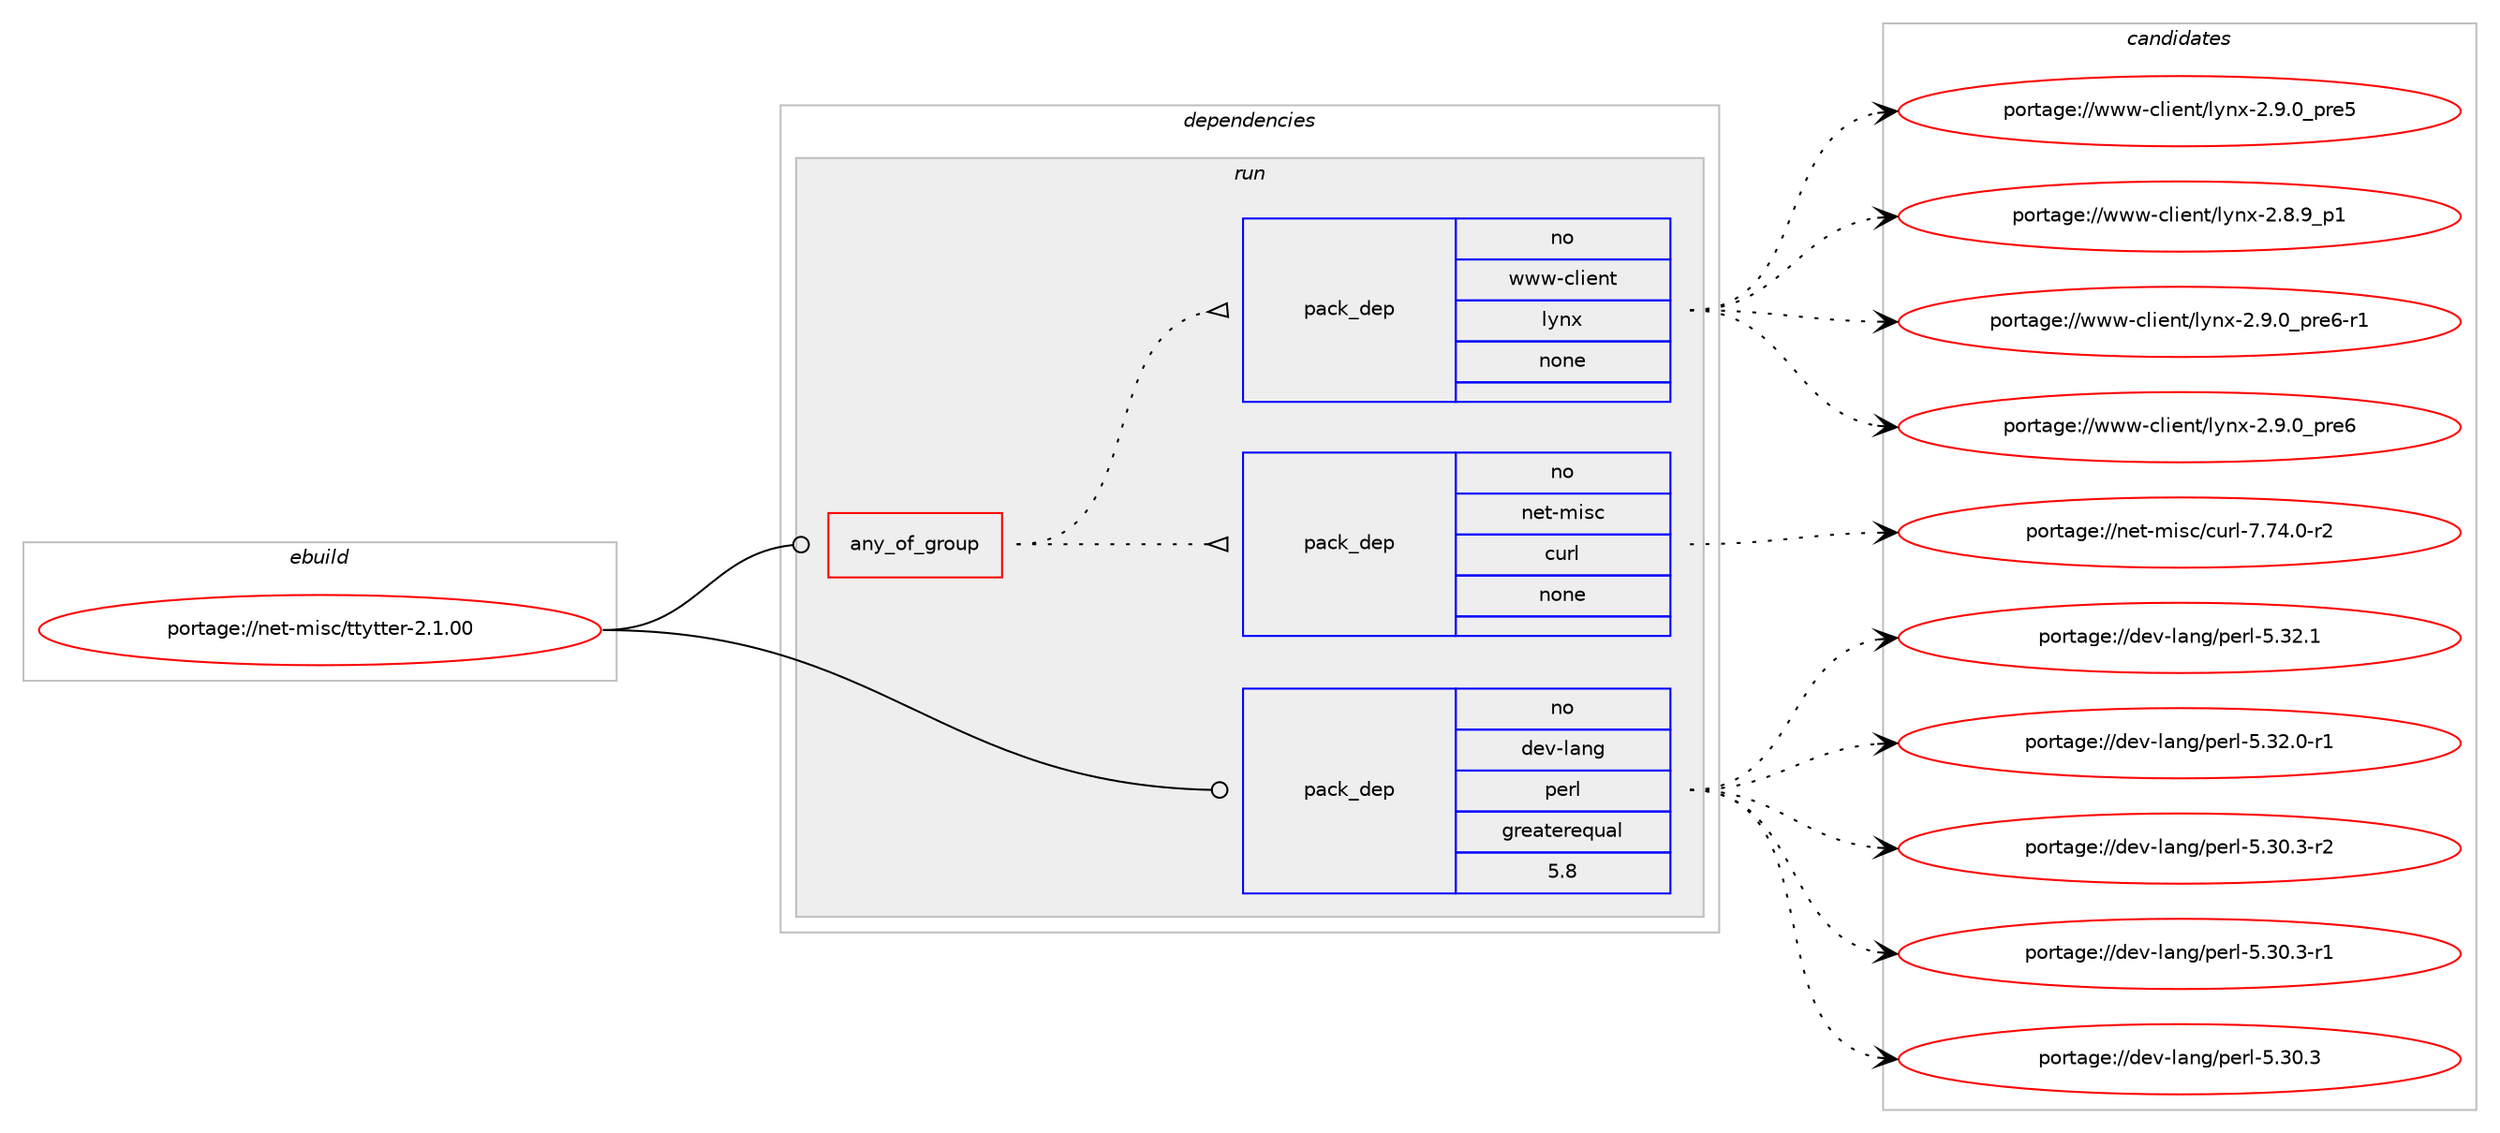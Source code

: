 digraph prolog {

# *************
# Graph options
# *************

newrank=true;
concentrate=true;
compound=true;
graph [rankdir=LR,fontname=Helvetica,fontsize=10,ranksep=1.5];#, ranksep=2.5, nodesep=0.2];
edge  [arrowhead=vee];
node  [fontname=Helvetica,fontsize=10];

# **********
# The ebuild
# **********

subgraph cluster_leftcol {
color=gray;
rank=same;
label=<<i>ebuild</i>>;
id [label="portage://net-misc/ttytter-2.1.00", color=red, width=4, href="../net-misc/ttytter-2.1.00.svg"];
}

# ****************
# The dependencies
# ****************

subgraph cluster_midcol {
color=gray;
label=<<i>dependencies</i>>;
subgraph cluster_compile {
fillcolor="#eeeeee";
style=filled;
label=<<i>compile</i>>;
}
subgraph cluster_compileandrun {
fillcolor="#eeeeee";
style=filled;
label=<<i>compile and run</i>>;
}
subgraph cluster_run {
fillcolor="#eeeeee";
style=filled;
label=<<i>run</i>>;
subgraph any26 {
dependency2433 [label=<<TABLE BORDER="0" CELLBORDER="1" CELLSPACING="0" CELLPADDING="4"><TR><TD CELLPADDING="10">any_of_group</TD></TR></TABLE>>, shape=none, color=red];subgraph pack2067 {
dependency2434 [label=<<TABLE BORDER="0" CELLBORDER="1" CELLSPACING="0" CELLPADDING="4" WIDTH="220"><TR><TD ROWSPAN="6" CELLPADDING="30">pack_dep</TD></TR><TR><TD WIDTH="110">no</TD></TR><TR><TD>net-misc</TD></TR><TR><TD>curl</TD></TR><TR><TD>none</TD></TR><TR><TD></TD></TR></TABLE>>, shape=none, color=blue];
}
dependency2433:e -> dependency2434:w [weight=20,style="dotted",arrowhead="oinv"];
subgraph pack2068 {
dependency2435 [label=<<TABLE BORDER="0" CELLBORDER="1" CELLSPACING="0" CELLPADDING="4" WIDTH="220"><TR><TD ROWSPAN="6" CELLPADDING="30">pack_dep</TD></TR><TR><TD WIDTH="110">no</TD></TR><TR><TD>www-client</TD></TR><TR><TD>lynx</TD></TR><TR><TD>none</TD></TR><TR><TD></TD></TR></TABLE>>, shape=none, color=blue];
}
dependency2433:e -> dependency2435:w [weight=20,style="dotted",arrowhead="oinv"];
}
id:e -> dependency2433:w [weight=20,style="solid",arrowhead="odot"];
subgraph pack2069 {
dependency2436 [label=<<TABLE BORDER="0" CELLBORDER="1" CELLSPACING="0" CELLPADDING="4" WIDTH="220"><TR><TD ROWSPAN="6" CELLPADDING="30">pack_dep</TD></TR><TR><TD WIDTH="110">no</TD></TR><TR><TD>dev-lang</TD></TR><TR><TD>perl</TD></TR><TR><TD>greaterequal</TD></TR><TR><TD>5.8</TD></TR></TABLE>>, shape=none, color=blue];
}
id:e -> dependency2436:w [weight=20,style="solid",arrowhead="odot"];
}
}

# **************
# The candidates
# **************

subgraph cluster_choices {
rank=same;
color=gray;
label=<<i>candidates</i>>;

subgraph choice2067 {
color=black;
nodesep=1;
choice11010111645109105115994799117114108455546555246484511450 [label="portage://net-misc/curl-7.74.0-r2", color=red, width=4,href="../net-misc/curl-7.74.0-r2.svg"];
dependency2434:e -> choice11010111645109105115994799117114108455546555246484511450:w [style=dotted,weight="100"];
}
subgraph choice2068 {
color=black;
nodesep=1;
choice11911911945991081051011101164710812111012045504657464895112114101544511449 [label="portage://www-client/lynx-2.9.0_pre6-r1", color=red, width=4,href="../www-client/lynx-2.9.0_pre6-r1.svg"];
choice1191191194599108105101110116471081211101204550465746489511211410154 [label="portage://www-client/lynx-2.9.0_pre6", color=red, width=4,href="../www-client/lynx-2.9.0_pre6.svg"];
choice1191191194599108105101110116471081211101204550465746489511211410153 [label="portage://www-client/lynx-2.9.0_pre5", color=red, width=4,href="../www-client/lynx-2.9.0_pre5.svg"];
choice1191191194599108105101110116471081211101204550465646579511249 [label="portage://www-client/lynx-2.8.9_p1", color=red, width=4,href="../www-client/lynx-2.8.9_p1.svg"];
dependency2435:e -> choice11911911945991081051011101164710812111012045504657464895112114101544511449:w [style=dotted,weight="100"];
dependency2435:e -> choice1191191194599108105101110116471081211101204550465746489511211410154:w [style=dotted,weight="100"];
dependency2435:e -> choice1191191194599108105101110116471081211101204550465746489511211410153:w [style=dotted,weight="100"];
dependency2435:e -> choice1191191194599108105101110116471081211101204550465646579511249:w [style=dotted,weight="100"];
}
subgraph choice2069 {
color=black;
nodesep=1;
choice10010111845108971101034711210111410845534651504649 [label="portage://dev-lang/perl-5.32.1", color=red, width=4,href="../dev-lang/perl-5.32.1.svg"];
choice100101118451089711010347112101114108455346515046484511449 [label="portage://dev-lang/perl-5.32.0-r1", color=red, width=4,href="../dev-lang/perl-5.32.0-r1.svg"];
choice100101118451089711010347112101114108455346514846514511450 [label="portage://dev-lang/perl-5.30.3-r2", color=red, width=4,href="../dev-lang/perl-5.30.3-r2.svg"];
choice100101118451089711010347112101114108455346514846514511449 [label="portage://dev-lang/perl-5.30.3-r1", color=red, width=4,href="../dev-lang/perl-5.30.3-r1.svg"];
choice10010111845108971101034711210111410845534651484651 [label="portage://dev-lang/perl-5.30.3", color=red, width=4,href="../dev-lang/perl-5.30.3.svg"];
dependency2436:e -> choice10010111845108971101034711210111410845534651504649:w [style=dotted,weight="100"];
dependency2436:e -> choice100101118451089711010347112101114108455346515046484511449:w [style=dotted,weight="100"];
dependency2436:e -> choice100101118451089711010347112101114108455346514846514511450:w [style=dotted,weight="100"];
dependency2436:e -> choice100101118451089711010347112101114108455346514846514511449:w [style=dotted,weight="100"];
dependency2436:e -> choice10010111845108971101034711210111410845534651484651:w [style=dotted,weight="100"];
}
}

}

